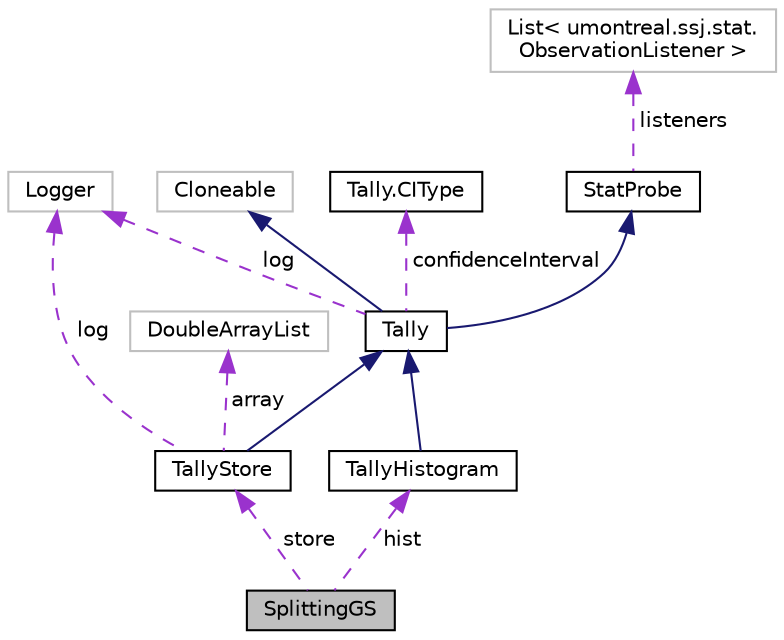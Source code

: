 digraph "SplittingGS"
{
 // INTERACTIVE_SVG=YES
  bgcolor="transparent";
  edge [fontname="Helvetica",fontsize="10",labelfontname="Helvetica",labelfontsize="10"];
  node [fontname="Helvetica",fontsize="10",shape=record];
  Node1 [label="SplittingGS",height=0.2,width=0.4,color="black", fillcolor="grey75", style="filled", fontcolor="black"];
  Node2 -> Node1 [dir="back",color="darkorchid3",fontsize="10",style="dashed",label=" store" ,fontname="Helvetica"];
  Node2 [label="TallyStore",height=0.2,width=0.4,color="black",URL="$d8/de5/classumontreal_1_1ssj_1_1stat_1_1TallyStore.html",tooltip="This class is a variant of Tally for which the individual observations are stored in a list implement..."];
  Node3 -> Node2 [dir="back",color="midnightblue",fontsize="10",style="solid",fontname="Helvetica"];
  Node3 [label="Tally",height=0.2,width=0.4,color="black",URL="$d8/d54/classumontreal_1_1ssj_1_1stat_1_1Tally.html",tooltip="A subclass of StatProbe. "];
  Node4 -> Node3 [dir="back",color="midnightblue",fontsize="10",style="solid",fontname="Helvetica"];
  Node4 [label="StatProbe",height=0.2,width=0.4,color="black",URL="$d5/d8e/classumontreal_1_1ssj_1_1stat_1_1StatProbe.html",tooltip="The objects of this class are statistical probes or collectors, which are elementary devices for coll..."];
  Node5 -> Node4 [dir="back",color="darkorchid3",fontsize="10",style="dashed",label=" listeners" ,fontname="Helvetica"];
  Node5 [label="List\< umontreal.ssj.stat.\lObservationListener \>",height=0.2,width=0.4,color="grey75"];
  Node6 -> Node3 [dir="back",color="midnightblue",fontsize="10",style="solid",fontname="Helvetica"];
  Node6 [label="Cloneable",height=0.2,width=0.4,color="grey75"];
  Node7 -> Node3 [dir="back",color="darkorchid3",fontsize="10",style="dashed",label=" log" ,fontname="Helvetica"];
  Node7 [label="Logger",height=0.2,width=0.4,color="grey75"];
  Node8 -> Node3 [dir="back",color="darkorchid3",fontsize="10",style="dashed",label=" confidenceInterval" ,fontname="Helvetica"];
  Node8 [label="Tally.CIType",height=0.2,width=0.4,color="black",URL="$d9/df5/enumumontreal_1_1ssj_1_1stat_1_1Tally_1_1CIType.html"];
  Node9 -> Node2 [dir="back",color="darkorchid3",fontsize="10",style="dashed",label=" array" ,fontname="Helvetica"];
  Node9 [label="DoubleArrayList",height=0.2,width=0.4,color="grey75"];
  Node7 -> Node2 [dir="back",color="darkorchid3",fontsize="10",style="dashed",label=" log" ,fontname="Helvetica"];
  Node10 -> Node1 [dir="back",color="darkorchid3",fontsize="10",style="dashed",label=" hist" ,fontname="Helvetica"];
  Node10 [label="TallyHistogram",height=0.2,width=0.4,color="black",URL="$de/d2f/classumontreal_1_1ssj_1_1stat_1_1TallyHistogram.html",tooltip="This class extends Tally. "];
  Node3 -> Node10 [dir="back",color="midnightblue",fontsize="10",style="solid",fontname="Helvetica"];
}
